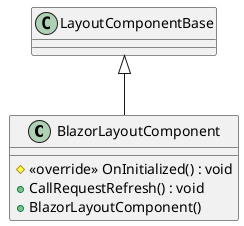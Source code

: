 @startuml BlazorLayoutComponent
class BlazorLayoutComponent  {
    # <<override>> OnInitialized() : void
    + CallRequestRefresh() : void
    + BlazorLayoutComponent()
}
LayoutComponentBase <|-- BlazorLayoutComponent
@enduml